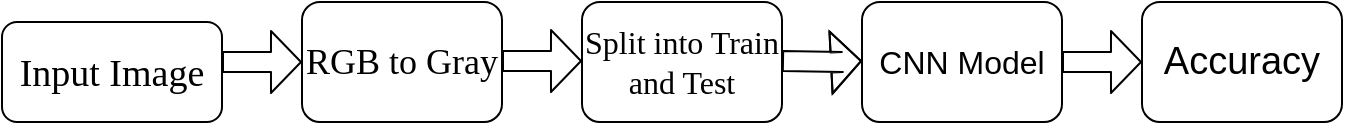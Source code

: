 <mxfile version="14.5.10" type="github">
  <diagram id="P7L_tcnLu_Fz38Bn6goS" name="Page-1">
    <mxGraphModel dx="868" dy="432" grid="1" gridSize="10" guides="1" tooltips="1" connect="1" arrows="1" fold="1" page="1" pageScale="1" pageWidth="850" pageHeight="1100" math="0" shadow="0">
      <root>
        <mxCell id="0" />
        <mxCell id="1" parent="0" />
        <mxCell id="BeYQRY-4uXbT6F4zhxZK-2" value="&lt;pre style=&quot;font-size: 19px&quot;&gt;&lt;font style=&quot;font-size: 19px&quot; face=&quot;Times New Roman&quot;&gt;Input Image&lt;/font&gt;&lt;/pre&gt;" style="rounded=1;whiteSpace=wrap;html=1;" vertex="1" parent="1">
          <mxGeometry x="50" y="90" width="110" height="50" as="geometry" />
        </mxCell>
        <mxCell id="BeYQRY-4uXbT6F4zhxZK-3" value="" style="shape=flexArrow;endArrow=classic;html=1;width=10;startSize=4.67;endSize=4.67;" edge="1" parent="1">
          <mxGeometry width="50" height="50" relative="1" as="geometry">
            <mxPoint x="160" y="110" as="sourcePoint" />
            <mxPoint x="200" y="110" as="targetPoint" />
          </mxGeometry>
        </mxCell>
        <mxCell id="BeYQRY-4uXbT6F4zhxZK-4" value="&lt;font style=&quot;font-size: 18px&quot; face=&quot;Times New Roman&quot;&gt;RGB to Gray&lt;/font&gt;" style="rounded=1;whiteSpace=wrap;html=1;" vertex="1" parent="1">
          <mxGeometry x="200" y="80" width="100" height="60" as="geometry" />
        </mxCell>
        <mxCell id="BeYQRY-4uXbT6F4zhxZK-5" value="&lt;font style=&quot;font-size: 16px&quot; face=&quot;Times New Roman&quot;&gt;Split into Train and Test&lt;br&gt;&lt;/font&gt;" style="rounded=1;whiteSpace=wrap;html=1;" vertex="1" parent="1">
          <mxGeometry x="340" y="80" width="100" height="60" as="geometry" />
        </mxCell>
        <mxCell id="BeYQRY-4uXbT6F4zhxZK-6" value="" style="shape=flexArrow;endArrow=classic;html=1;width=10;startSize=4.67;endSize=4.67;" edge="1" parent="1">
          <mxGeometry width="50" height="50" relative="1" as="geometry">
            <mxPoint x="300" y="109.5" as="sourcePoint" />
            <mxPoint x="340" y="109.5" as="targetPoint" />
          </mxGeometry>
        </mxCell>
        <mxCell id="BeYQRY-4uXbT6F4zhxZK-8" value="" style="shape=flexArrow;endArrow=classic;html=1;width=10;startSize=4.67;endSize=4.67;" edge="1" parent="1">
          <mxGeometry width="50" height="50" relative="1" as="geometry">
            <mxPoint x="440" y="109.5" as="sourcePoint" />
            <mxPoint x="480" y="109.5" as="targetPoint" />
            <Array as="points">
              <mxPoint x="470" y="110" />
            </Array>
          </mxGeometry>
        </mxCell>
        <mxCell id="BeYQRY-4uXbT6F4zhxZK-9" value="&lt;font style=&quot;font-size: 16px&quot;&gt;CNN Model&lt;br&gt;&lt;/font&gt;" style="rounded=1;whiteSpace=wrap;html=1;" vertex="1" parent="1">
          <mxGeometry x="480" y="80" width="100" height="60" as="geometry" />
        </mxCell>
        <mxCell id="BeYQRY-4uXbT6F4zhxZK-10" value="&lt;font style=&quot;font-size: 19px&quot;&gt;Accuracy&lt;/font&gt;" style="rounded=1;whiteSpace=wrap;html=1;" vertex="1" parent="1">
          <mxGeometry x="620" y="80" width="100" height="60" as="geometry" />
        </mxCell>
        <mxCell id="BeYQRY-4uXbT6F4zhxZK-12" value="" style="shape=flexArrow;endArrow=classic;html=1;width=10;startSize=4.67;endSize=4.67;" edge="1" parent="1">
          <mxGeometry width="50" height="50" relative="1" as="geometry">
            <mxPoint x="580" y="110" as="sourcePoint" />
            <mxPoint x="620" y="110" as="targetPoint" />
          </mxGeometry>
        </mxCell>
      </root>
    </mxGraphModel>
  </diagram>
</mxfile>
